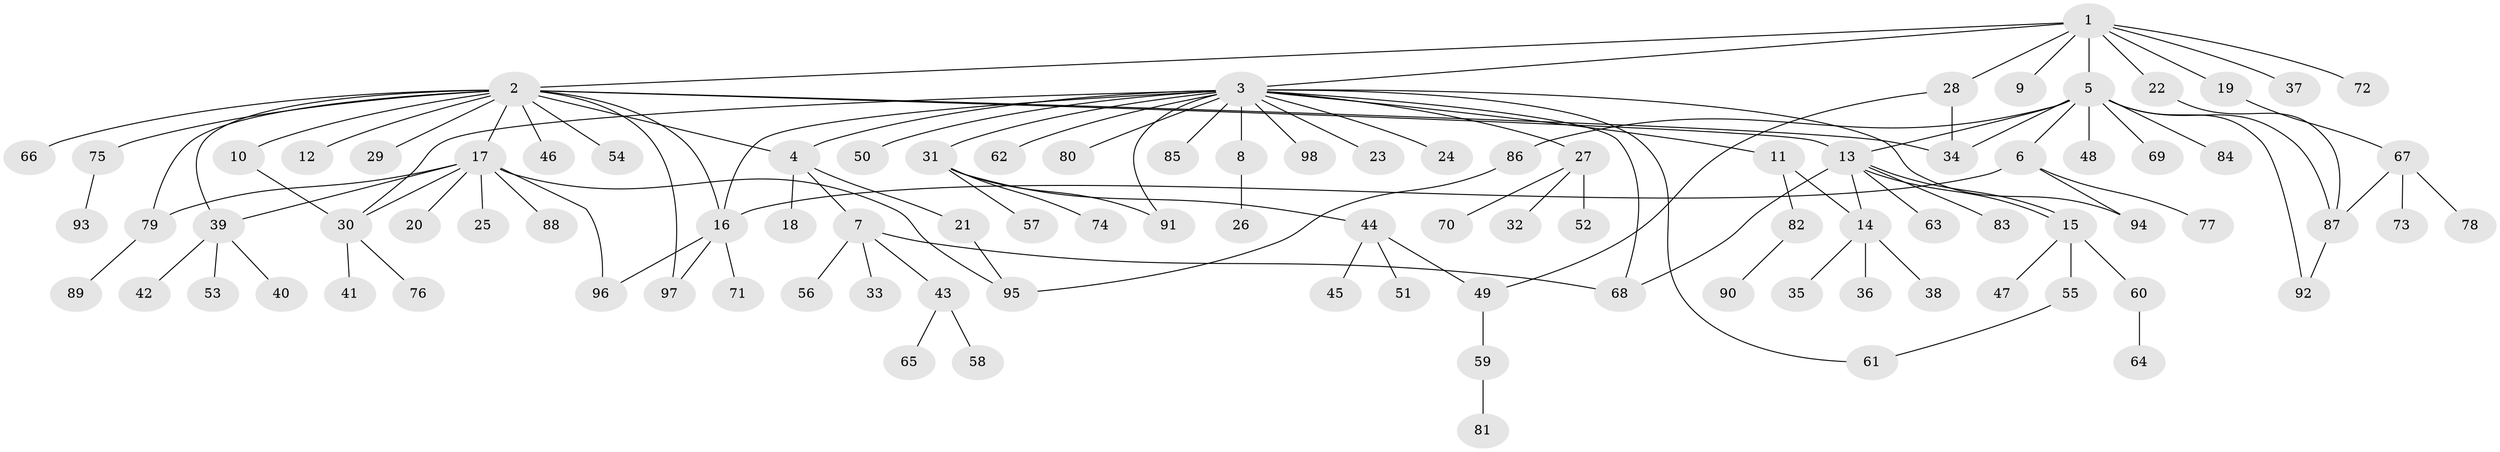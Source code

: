// coarse degree distribution, {8: 0.061224489795918366, 14: 0.04081632653061224, 7: 0.04081632653061224, 4: 0.02040816326530612, 2: 0.14285714285714285, 5: 0.04081632653061224, 1: 0.5510204081632653, 3: 0.10204081632653061}
// Generated by graph-tools (version 1.1) at 2025/18/03/04/25 18:18:15]
// undirected, 98 vertices, 122 edges
graph export_dot {
graph [start="1"]
  node [color=gray90,style=filled];
  1;
  2;
  3;
  4;
  5;
  6;
  7;
  8;
  9;
  10;
  11;
  12;
  13;
  14;
  15;
  16;
  17;
  18;
  19;
  20;
  21;
  22;
  23;
  24;
  25;
  26;
  27;
  28;
  29;
  30;
  31;
  32;
  33;
  34;
  35;
  36;
  37;
  38;
  39;
  40;
  41;
  42;
  43;
  44;
  45;
  46;
  47;
  48;
  49;
  50;
  51;
  52;
  53;
  54;
  55;
  56;
  57;
  58;
  59;
  60;
  61;
  62;
  63;
  64;
  65;
  66;
  67;
  68;
  69;
  70;
  71;
  72;
  73;
  74;
  75;
  76;
  77;
  78;
  79;
  80;
  81;
  82;
  83;
  84;
  85;
  86;
  87;
  88;
  89;
  90;
  91;
  92;
  93;
  94;
  95;
  96;
  97;
  98;
  1 -- 2;
  1 -- 3;
  1 -- 5;
  1 -- 9;
  1 -- 19;
  1 -- 22;
  1 -- 28;
  1 -- 37;
  1 -- 72;
  2 -- 4;
  2 -- 10;
  2 -- 12;
  2 -- 13;
  2 -- 16;
  2 -- 17;
  2 -- 29;
  2 -- 34;
  2 -- 39;
  2 -- 46;
  2 -- 54;
  2 -- 66;
  2 -- 75;
  2 -- 79;
  2 -- 97;
  3 -- 4;
  3 -- 8;
  3 -- 11;
  3 -- 16;
  3 -- 23;
  3 -- 24;
  3 -- 27;
  3 -- 30;
  3 -- 31;
  3 -- 50;
  3 -- 61;
  3 -- 62;
  3 -- 68;
  3 -- 80;
  3 -- 85;
  3 -- 91;
  3 -- 94;
  3 -- 98;
  4 -- 7;
  4 -- 18;
  4 -- 21;
  5 -- 6;
  5 -- 13;
  5 -- 34;
  5 -- 48;
  5 -- 69;
  5 -- 84;
  5 -- 86;
  5 -- 87;
  5 -- 92;
  6 -- 16;
  6 -- 77;
  6 -- 94;
  7 -- 33;
  7 -- 43;
  7 -- 56;
  7 -- 68;
  8 -- 26;
  10 -- 30;
  11 -- 14;
  11 -- 82;
  13 -- 14;
  13 -- 15;
  13 -- 15;
  13 -- 63;
  13 -- 68;
  13 -- 83;
  14 -- 35;
  14 -- 36;
  14 -- 38;
  15 -- 47;
  15 -- 55;
  15 -- 60;
  16 -- 71;
  16 -- 96;
  16 -- 97;
  17 -- 20;
  17 -- 25;
  17 -- 30;
  17 -- 39;
  17 -- 79;
  17 -- 88;
  17 -- 95;
  17 -- 96;
  19 -- 67;
  21 -- 95;
  22 -- 87;
  27 -- 32;
  27 -- 52;
  27 -- 70;
  28 -- 34;
  28 -- 49;
  30 -- 41;
  30 -- 76;
  31 -- 44;
  31 -- 57;
  31 -- 74;
  31 -- 91;
  39 -- 40;
  39 -- 42;
  39 -- 53;
  43 -- 58;
  43 -- 65;
  44 -- 45;
  44 -- 49;
  44 -- 51;
  49 -- 59;
  55 -- 61;
  59 -- 81;
  60 -- 64;
  67 -- 73;
  67 -- 78;
  67 -- 87;
  75 -- 93;
  79 -- 89;
  82 -- 90;
  86 -- 95;
  87 -- 92;
}
